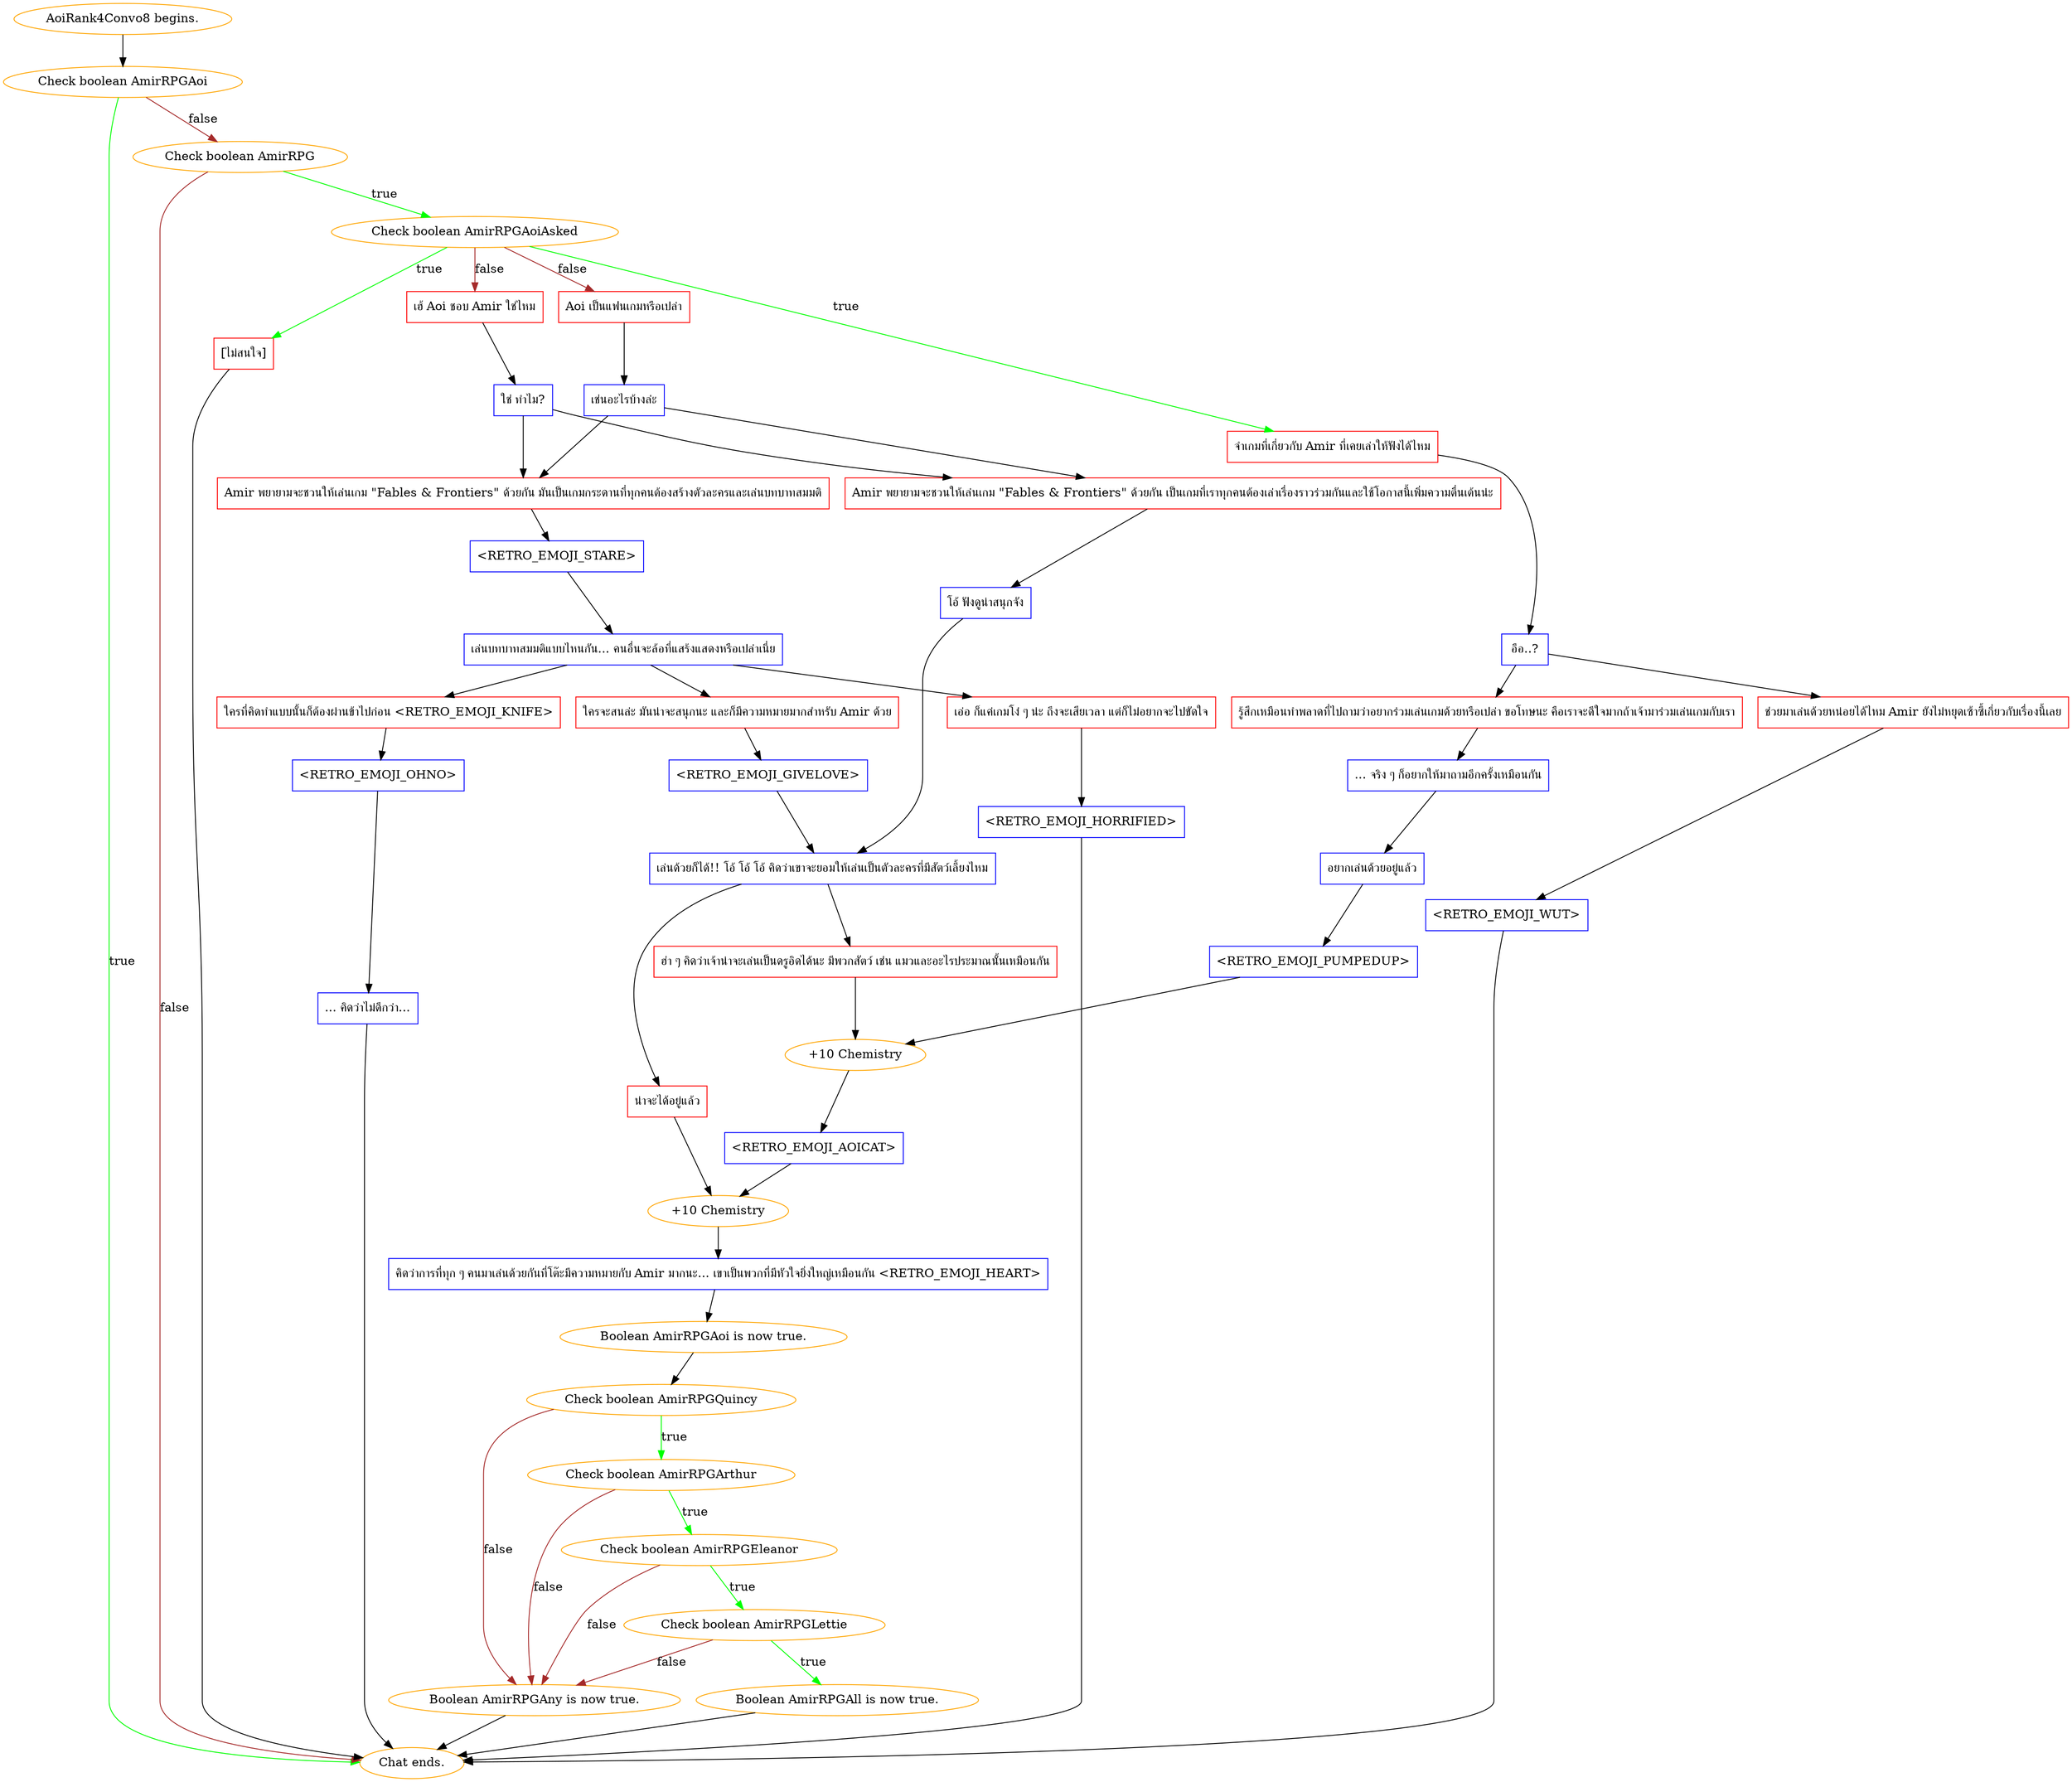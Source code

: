 digraph {
	"AoiRank4Convo8 begins." [color=orange];
		"AoiRank4Convo8 begins." -> j3630877685;
	j3630877685 [label="Check boolean AmirRPGAoi",color=orange];
		j3630877685 -> "Chat ends." [label=true,color=green];
		j3630877685 -> j1747703161 [label=false,color=brown];
	"Chat ends." [color=orange];
	j1747703161 [label="Check boolean AmirRPG",color=orange];
		j1747703161 -> j335162683 [label=true,color=green];
		j1747703161 -> "Chat ends." [label=false,color=brown];
	j335162683 [label="Check boolean AmirRPGAoiAsked",color=orange];
		j335162683 -> j2544527310 [label=true,color=green];
		j335162683 -> j4071326631 [label=true,color=green];
		j335162683 -> j3969016695 [label=false,color=brown];
		j335162683 -> j515524590 [label=false,color=brown];
	j2544527310 [label="จำเกมที่เกี่ยวกับ Amir ที่เคยเล่าให้ฟังได้ไหม",shape=box,color=red];
		j2544527310 -> j201293713;
	j4071326631 [label="[ไม่สนใจ]",shape=box,color=red];
		j4071326631 -> "Chat ends.";
	j3969016695 [label="เฮ้ Aoi ชอบ Amir ใช่ไหม",shape=box,color=red];
		j3969016695 -> j2523981704;
	j515524590 [label="Aoi เป็นแฟนเกมหรือเปล่า",shape=box,color=red];
		j515524590 -> j944472756;
	j201293713 [label="อือ..?",shape=box,color=blue];
		j201293713 -> j1434484476;
		j201293713 -> j4250013865;
	j2523981704 [label="ใช่ ทำไม?",shape=box,color=blue];
		j2523981704 -> j1777110748;
		j2523981704 -> j3319016642;
	j944472756 [label="เช่นอะไรบ้างล่ะ",shape=box,color=blue];
		j944472756 -> j1777110748;
		j944472756 -> j3319016642;
	j1434484476 [label="รู้สึกเหมือนทำพลาดที่ไปถามว่าอยากร่วมเล่นเกมด้วยหรือเปล่า ขอโทษนะ คือเราจะดีใจมากถ้าเจ้ามาร่วมเล่นเกมกับเรา",shape=box,color=red];
		j1434484476 -> j346448297;
	j4250013865 [label="ช่วยมาเล่นด้วยหน่อยได้ไหม Amir ยังไม่หยุดเซ้าซี้เกี่ยวกับเรื่องนี้เลย",shape=box,color=red];
		j4250013865 -> j15359107;
	j1777110748 [label="Amir พยายามจะชวนให้เล่นเกม \"Fables & Frontiers\" ด้วยกัน มันเป็นเกมกระดานที่ทุกคนต้องสร้างตัวละครและเล่นบทบาทสมมติ",shape=box,color=red];
		j1777110748 -> j2237164809;
	j3319016642 [label="Amir พยายามจะชวนให้เล่นเกม \"Fables & Frontiers\" ด้วยกัน เป็นเกมที่เราทุกคนต้องเล่าเรื่องราวร่วมกันและใช้โอกาสนี้เพิ่มความตื่นเต้นน่ะ",shape=box,color=red];
		j3319016642 -> j2400293382;
	j346448297 [label="... จริง ๆ ก็อยากให้มาถามอีกครั้งเหมือนกัน",shape=box,color=blue];
		j346448297 -> j3015031488;
	j15359107 [label="<RETRO_EMOJI_WUT>",shape=box,color=blue];
		j15359107 -> "Chat ends.";
	j2237164809 [label="<RETRO_EMOJI_STARE>",shape=box,color=blue];
		j2237164809 -> j2706268910;
	j2400293382 [label="โอ้ ฟังดูน่าสนุกจัง",shape=box,color=blue];
		j2400293382 -> j3001680980;
	j3015031488 [label="อยากเล่นด้วยอยู่แล้ว",shape=box,color=blue];
		j3015031488 -> j3812963337;
	j2706268910 [label="เล่นบทบาทสมมติแบบไหนกัน... คนอื่นจะล้อที่แสร้งแสดงหรือเปล่าเนี่ย",shape=box,color=blue];
		j2706268910 -> j1170989284;
		j2706268910 -> j1311295101;
		j2706268910 -> j3019113011;
	j3001680980 [label="เล่นด้วยก็ได้!! โอ้ โอ้ โอ้ คิดว่าเขาจะยอมให้เล่นเป็นตัวละครที่มีสัตว์เลี้ยงไหม",shape=box,color=blue];
		j3001680980 -> j1773160063;
		j3001680980 -> j1517407675;
	j3812963337 [label="<RETRO_EMOJI_PUMPEDUP>",shape=box,color=blue];
		j3812963337 -> j3342462120;
	j1170989284 [label="เอ่อ ก็แค่เกมโง่ ๆ น่ะ ถึงจะเสียเวลา แต่ก็ไม่อยากจะไปขัดใจ",shape=box,color=red];
		j1170989284 -> j4081928315;
	j1311295101 [label="ใครที่คิดทำแบบนั้นก็ต้องผ่านข้าไปก่อน <RETRO_EMOJI_KNIFE>",shape=box,color=red];
		j1311295101 -> j2213135576;
	j3019113011 [label="ใครจะสนล่ะ มันน่าจะสนุกนะ และก็มีความหมายมากสำหรับ Amir ด้วย",shape=box,color=red];
		j3019113011 -> j2851148518;
	j1773160063 [label="ฮ่า ๆ คิดว่าเจ้าน่าจะเล่นเป็นดรูอิดได้นะ มีพวกสัตว์ เช่น แมวและอะไรประมาณนั้นเหมือนกัน",shape=box,color=red];
		j1773160063 -> j3342462120;
	j1517407675 [label="น่าจะได้อยู่แล้ว",shape=box,color=red];
		j1517407675 -> j693028710;
	j3342462120 [label="+10 Chemistry",color=orange];
		j3342462120 -> j3744173472;
	j4081928315 [label="<RETRO_EMOJI_HORRIFIED>",shape=box,color=blue];
		j4081928315 -> "Chat ends.";
	j2213135576 [label="<RETRO_EMOJI_OHNO>",shape=box,color=blue];
		j2213135576 -> j4105259885;
	j2851148518 [label="<RETRO_EMOJI_GIVELOVE>",shape=box,color=blue];
		j2851148518 -> j3001680980;
	j693028710 [label="+10 Chemistry",color=orange];
		j693028710 -> j3033571965;
	j3744173472 [label="<RETRO_EMOJI_AOICAT>",shape=box,color=blue];
		j3744173472 -> j693028710;
	j4105259885 [label="... คิดว่าไม่ดีกว่า...",shape=box,color=blue];
		j4105259885 -> "Chat ends.";
	j3033571965 [label="คิดว่าการที่ทุก ๆ คนมาเล่นด้วยกันที่โต๊ะมีความหมายกับ Amir มากนะ... เขาเป็นพวกที่มีหัวใจยิ่งใหญ่เหมือนกัน <RETRO_EMOJI_HEART>",shape=box,color=blue];
		j3033571965 -> j546910623;
	j546910623 [label="Boolean AmirRPGAoi is now true.",color=orange];
		j546910623 -> j2400812162;
	j2400812162 [label="Check boolean AmirRPGQuincy",color=orange];
		j2400812162 -> j3150435516 [label=true,color=green];
		j2400812162 -> j1692268193 [label=false,color=brown];
	j3150435516 [label="Check boolean AmirRPGArthur",color=orange];
		j3150435516 -> j3356602255 [label=true,color=green];
		j3150435516 -> j1692268193 [label=false,color=brown];
	j1692268193 [label="Boolean AmirRPGAny is now true.",color=orange];
		j1692268193 -> "Chat ends.";
	j3356602255 [label="Check boolean AmirRPGEleanor",color=orange];
		j3356602255 -> j4187484636 [label=true,color=green];
		j3356602255 -> j1692268193 [label=false,color=brown];
	j4187484636 [label="Check boolean AmirRPGLettie",color=orange];
		j4187484636 -> j3798570005 [label=true,color=green];
		j4187484636 -> j1692268193 [label=false,color=brown];
	j3798570005 [label="Boolean AmirRPGAll is now true.",color=orange];
		j3798570005 -> "Chat ends.";
}